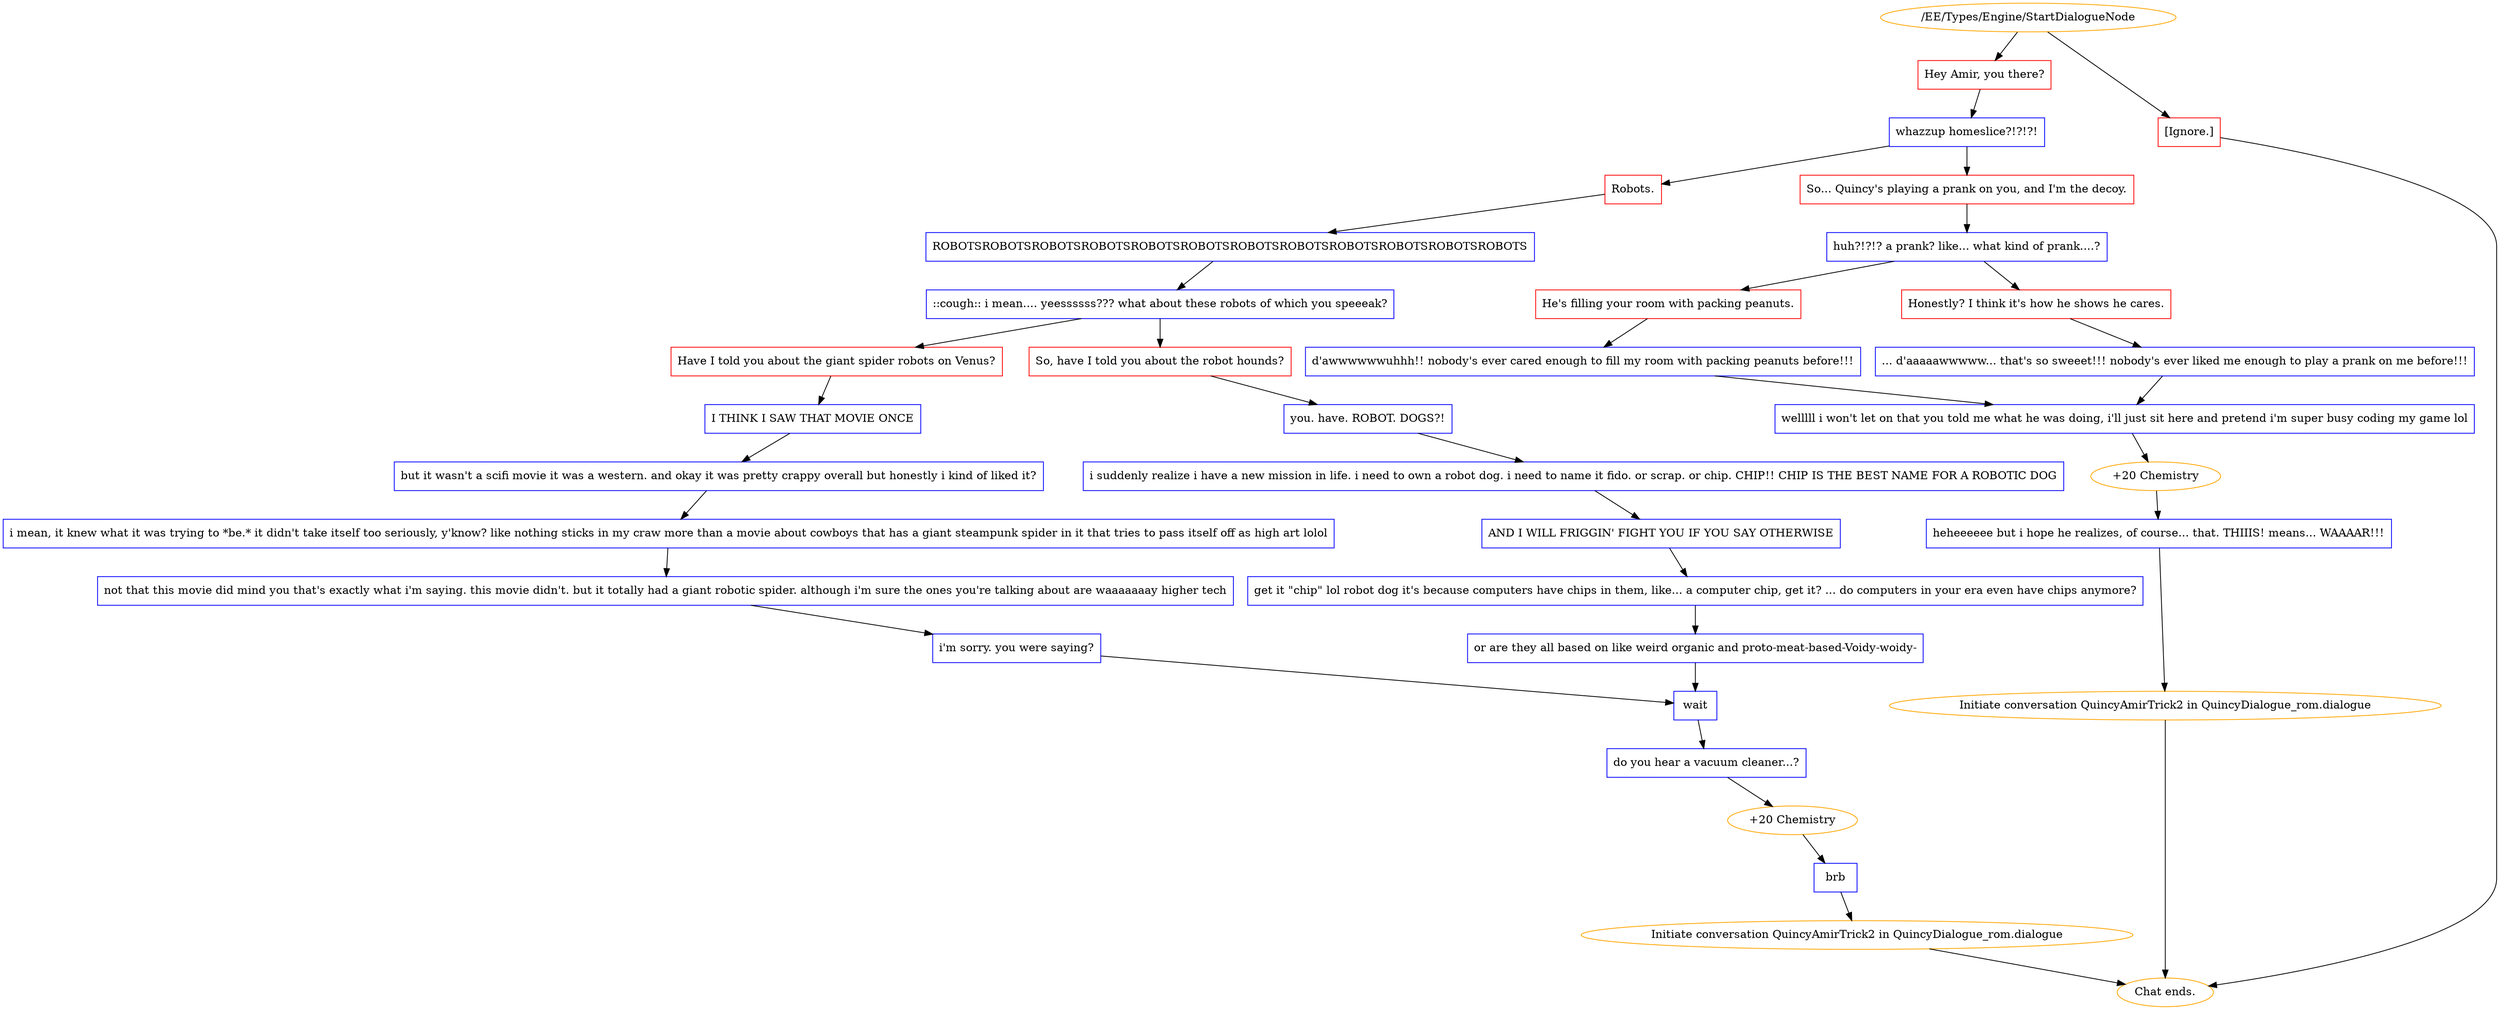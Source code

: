 digraph {
	3492 [label="/EE/Types/Engine/StartDialogueNode",color=orange];
		3492 -> 3493;
		3492 -> 3495;
	3493 [label="Hey Amir, you there?",shape=box,color=red];
		3493 -> 3494;
	3495 [label="[Ignore.]",shape=box,color=red];
		3495 -> "Chat ends.";
	3494 [label="whazzup homeslice?!?!?!",shape=box,color=blue];
		3494 -> 3497;
		3494 -> 3498;
	"Chat ends." [color=orange];
	3497 [label="Robots.",shape=box,color=red];
		3497 -> 3499;
	3498 [label="So... Quincy's playing a prank on you, and I'm the decoy.",shape=box,color=red];
		3498 -> 3500;
	3499 [label="ROBOTSROBOTSROBOTSROBOTSROBOTSROBOTSROBOTSROBOTSROBOTSROBOTSROBOTSROBOTS",shape=box,color=blue];
		3499 -> 3501;
	3500 [label="huh?!?!? a prank? like... what kind of prank....?",shape=box,color=blue];
		3500 -> 3502;
		3500 -> 3503;
	3501 [label="::cough:: i mean.... yeessssss??? what about these robots of which you speeeak?",shape=box,color=blue];
		3501 -> 3504;
		3501 -> 3505;
	3502 [label="He's filling your room with packing peanuts.",shape=box,color=red];
		3502 -> 3506;
	3503 [label="Honestly? I think it's how he shows he cares.",shape=box,color=red];
		3503 -> 3507;
	3504 [label="Have I told you about the giant spider robots on Venus?",shape=box,color=red];
		3504 -> 3508;
	3505 [label="So, have I told you about the robot hounds?",shape=box,color=red];
		3505 -> 3509;
	3506 [label="d'awwwwwwuhhh!! nobody's ever cared enough to fill my room with packing peanuts before!!!",shape=box,color=blue];
		3506 -> 3510;
	3507 [label="... d'aaaaawwwww... that's so sweeet!!! nobody's ever liked me enough to play a prank on me before!!!",shape=box,color=blue];
		3507 -> 3510;
	3508 [label="I THINK I SAW THAT MOVIE ONCE",shape=box,color=blue];
		3508 -> 3511;
	3509 [label="you. have. ROBOT. DOGS?!",shape=box,color=blue];
		3509 -> 3512;
	3510 [label="welllll i won't let on that you told me what he was doing, i'll just sit here and pretend i'm super busy coding my game lol",shape=box,color=blue];
		3510 -> 3524;
	3511 [label="but it wasn't a scifi movie it was a western. and okay it was pretty crappy overall but honestly i kind of liked it?",shape=box,color=blue];
		3511 -> 3513;
	3512 [label="i suddenly realize i have a new mission in life. i need to own a robot dog. i need to name it fido. or scrap. or chip. CHIP!! CHIP IS THE BEST NAME FOR A ROBOTIC DOG",shape=box,color=blue];
		3512 -> 3514;
	3524 [label="+20 Chemistry",color=orange];
		3524 -> 3526;
	3513 [label="i mean, it knew what it was trying to *be.* it didn't take itself too seriously, y'know? like nothing sticks in my craw more than a movie about cowboys that has a giant steampunk spider in it that tries to pass itself off as high art lolol",shape=box,color=blue];
		3513 -> 3515;
	3514 [label="AND I WILL FRIGGIN' FIGHT YOU IF YOU SAY OTHERWISE",shape=box,color=blue];
		3514 -> 3516;
	3526 [label="heheeeeee but i hope he realizes, of course... that. THIIIS! means... WAAAAR!!!",shape=box,color=blue];
		3526 -> 3592;
	3515 [label="not that this movie did mind you that's exactly what i'm saying. this movie didn't. but it totally had a giant robotic spider. although i'm sure the ones you're talking about are waaaaaaay higher tech",shape=box,color=blue];
		3515 -> 3517;
	3516 [label="get it \"chip\" lol robot dog it's because computers have chips in them, like... a computer chip, get it? ... do computers in your era even have chips anymore?",shape=box,color=blue];
		3516 -> 3518;
	3592 [label="Initiate conversation QuincyAmirTrick2 in QuincyDialogue_rom.dialogue",color=orange];
		3592 -> "Chat ends.";
	3517 [label="i'm sorry. you were saying?",shape=box,color=blue];
		3517 -> 3519;
	3518 [label="or are they all based on like weird organic and proto-meat-based-Voidy-woidy-",shape=box,color=blue];
		3518 -> 3519;
	"Chat ends." [color=orange];
	3519 [label="wait",shape=box,color=blue];
		3519 -> 3520;
	3520 [label="do you hear a vacuum cleaner...?",shape=box,color=blue];
		3520 -> 3522;
	3522 [label="+20 Chemistry",color=orange];
		3522 -> 3521;
	3521 [label="brb",shape=box,color=blue];
		3521 -> 3593;
	3593 [label="Initiate conversation QuincyAmirTrick2 in QuincyDialogue_rom.dialogue",color=orange];
		3593 -> "Chat ends.";
	"Chat ends." [color=orange];
}